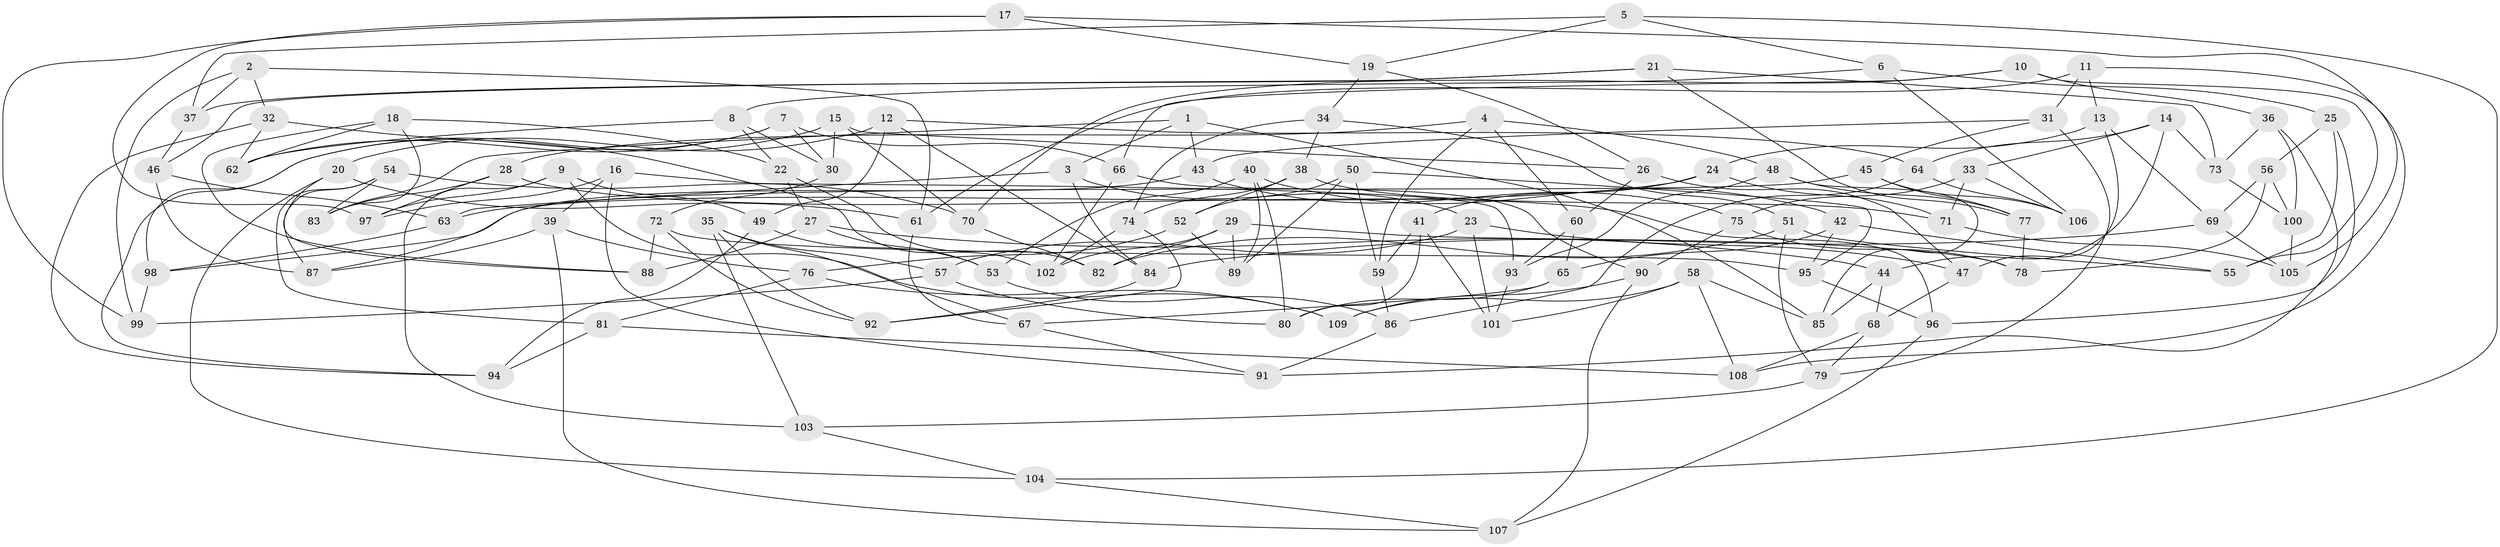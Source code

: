 // coarse degree distribution, {6: 0.6268656716417911, 4: 0.373134328358209}
// Generated by graph-tools (version 1.1) at 2025/24/03/03/25 07:24:30]
// undirected, 109 vertices, 218 edges
graph export_dot {
graph [start="1"]
  node [color=gray90,style=filled];
  1;
  2;
  3;
  4;
  5;
  6;
  7;
  8;
  9;
  10;
  11;
  12;
  13;
  14;
  15;
  16;
  17;
  18;
  19;
  20;
  21;
  22;
  23;
  24;
  25;
  26;
  27;
  28;
  29;
  30;
  31;
  32;
  33;
  34;
  35;
  36;
  37;
  38;
  39;
  40;
  41;
  42;
  43;
  44;
  45;
  46;
  47;
  48;
  49;
  50;
  51;
  52;
  53;
  54;
  55;
  56;
  57;
  58;
  59;
  60;
  61;
  62;
  63;
  64;
  65;
  66;
  67;
  68;
  69;
  70;
  71;
  72;
  73;
  74;
  75;
  76;
  77;
  78;
  79;
  80;
  81;
  82;
  83;
  84;
  85;
  86;
  87;
  88;
  89;
  90;
  91;
  92;
  93;
  94;
  95;
  96;
  97;
  98;
  99;
  100;
  101;
  102;
  103;
  104;
  105;
  106;
  107;
  108;
  109;
  1 -- 3;
  1 -- 43;
  1 -- 85;
  1 -- 83;
  2 -- 32;
  2 -- 37;
  2 -- 61;
  2 -- 99;
  3 -- 63;
  3 -- 84;
  3 -- 23;
  4 -- 28;
  4 -- 59;
  4 -- 60;
  4 -- 48;
  5 -- 6;
  5 -- 37;
  5 -- 19;
  5 -- 104;
  6 -- 8;
  6 -- 106;
  6 -- 25;
  7 -- 98;
  7 -- 66;
  7 -- 30;
  7 -- 62;
  8 -- 22;
  8 -- 62;
  8 -- 30;
  9 -- 103;
  9 -- 49;
  9 -- 109;
  9 -- 97;
  10 -- 55;
  10 -- 66;
  10 -- 70;
  10 -- 36;
  11 -- 61;
  11 -- 13;
  11 -- 31;
  11 -- 108;
  12 -- 49;
  12 -- 20;
  12 -- 64;
  12 -- 84;
  13 -- 24;
  13 -- 69;
  13 -- 47;
  14 -- 73;
  14 -- 44;
  14 -- 64;
  14 -- 33;
  15 -- 26;
  15 -- 94;
  15 -- 30;
  15 -- 70;
  16 -- 97;
  16 -- 93;
  16 -- 39;
  16 -- 91;
  17 -- 97;
  17 -- 105;
  17 -- 99;
  17 -- 19;
  18 -- 83;
  18 -- 88;
  18 -- 22;
  18 -- 62;
  19 -- 26;
  19 -- 34;
  20 -- 88;
  20 -- 61;
  20 -- 104;
  21 -- 73;
  21 -- 46;
  21 -- 77;
  21 -- 37;
  22 -- 27;
  22 -- 82;
  23 -- 57;
  23 -- 47;
  23 -- 101;
  24 -- 63;
  24 -- 41;
  24 -- 71;
  25 -- 96;
  25 -- 55;
  25 -- 56;
  26 -- 47;
  26 -- 60;
  27 -- 88;
  27 -- 53;
  27 -- 44;
  28 -- 97;
  28 -- 83;
  28 -- 96;
  29 -- 78;
  29 -- 82;
  29 -- 102;
  29 -- 89;
  30 -- 72;
  31 -- 79;
  31 -- 45;
  31 -- 43;
  32 -- 102;
  32 -- 62;
  32 -- 94;
  33 -- 71;
  33 -- 106;
  33 -- 75;
  34 -- 51;
  34 -- 74;
  34 -- 38;
  35 -- 92;
  35 -- 67;
  35 -- 57;
  35 -- 103;
  36 -- 100;
  36 -- 73;
  36 -- 91;
  37 -- 46;
  38 -- 52;
  38 -- 71;
  38 -- 74;
  39 -- 107;
  39 -- 76;
  39 -- 87;
  40 -- 89;
  40 -- 53;
  40 -- 42;
  40 -- 80;
  41 -- 80;
  41 -- 59;
  41 -- 101;
  42 -- 95;
  42 -- 55;
  42 -- 65;
  43 -- 87;
  43 -- 75;
  44 -- 68;
  44 -- 85;
  45 -- 77;
  45 -- 106;
  45 -- 98;
  46 -- 63;
  46 -- 87;
  47 -- 68;
  48 -- 77;
  48 -- 85;
  48 -- 93;
  49 -- 53;
  49 -- 94;
  50 -- 89;
  50 -- 52;
  50 -- 95;
  50 -- 59;
  51 -- 55;
  51 -- 82;
  51 -- 79;
  52 -- 89;
  52 -- 76;
  53 -- 86;
  54 -- 83;
  54 -- 87;
  54 -- 70;
  54 -- 81;
  56 -- 78;
  56 -- 69;
  56 -- 100;
  57 -- 99;
  57 -- 80;
  58 -- 108;
  58 -- 109;
  58 -- 101;
  58 -- 85;
  59 -- 86;
  60 -- 93;
  60 -- 65;
  61 -- 67;
  63 -- 98;
  64 -- 106;
  64 -- 86;
  65 -- 67;
  65 -- 80;
  66 -- 90;
  66 -- 102;
  67 -- 91;
  68 -- 79;
  68 -- 108;
  69 -- 84;
  69 -- 105;
  70 -- 82;
  71 -- 105;
  72 -- 88;
  72 -- 95;
  72 -- 92;
  73 -- 100;
  74 -- 102;
  74 -- 92;
  75 -- 90;
  75 -- 78;
  76 -- 81;
  76 -- 109;
  77 -- 78;
  79 -- 103;
  81 -- 94;
  81 -- 108;
  84 -- 92;
  86 -- 91;
  90 -- 107;
  90 -- 109;
  93 -- 101;
  95 -- 96;
  96 -- 107;
  98 -- 99;
  100 -- 105;
  103 -- 104;
  104 -- 107;
}
